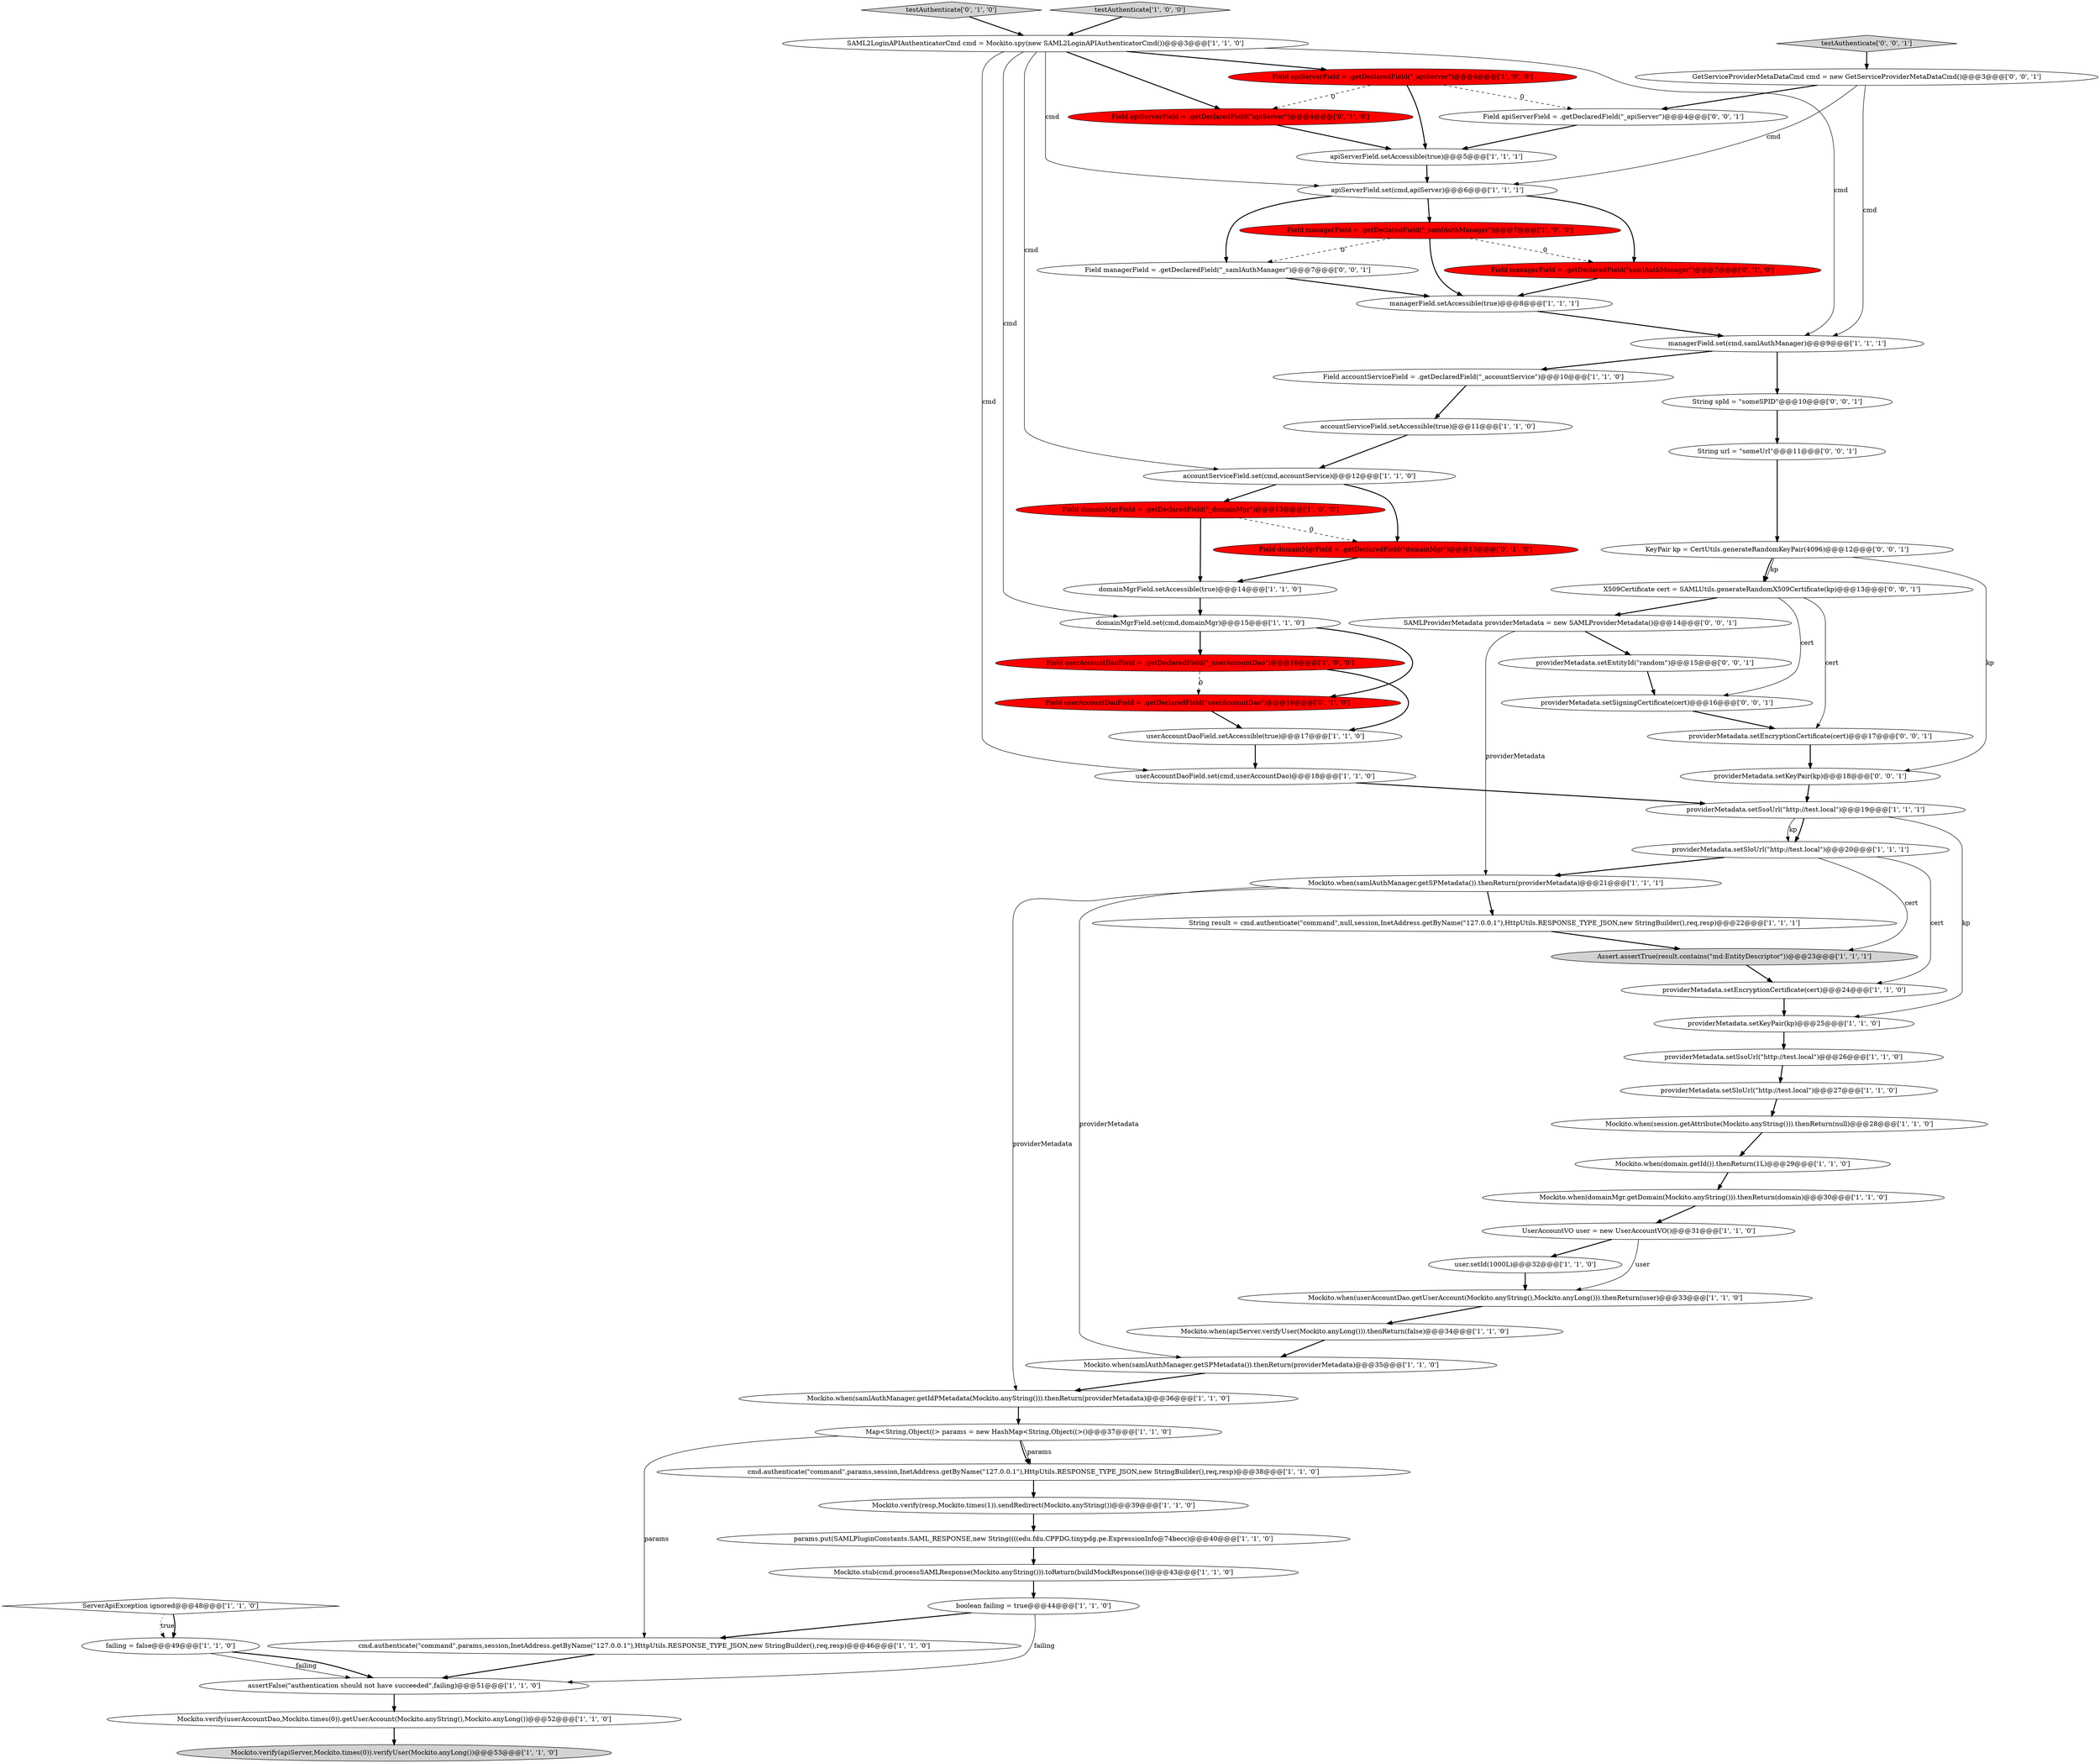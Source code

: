 digraph {
34 [style = filled, label = "Mockito.when(samlAuthManager.getIdPMetadata(Mockito.anyString())).thenReturn(providerMetadata)@@@36@@@['1', '1', '0']", fillcolor = white, shape = ellipse image = "AAA0AAABBB1BBB"];
26 [style = filled, label = "userAccountDaoField.setAccessible(true)@@@17@@@['1', '1', '0']", fillcolor = white, shape = ellipse image = "AAA0AAABBB1BBB"];
52 [style = filled, label = "providerMetadata.setKeyPair(kp)@@@18@@@['0', '0', '1']", fillcolor = white, shape = ellipse image = "AAA0AAABBB3BBB"];
54 [style = filled, label = "Field managerField = .getDeclaredField(\"_samlAuthManager\")@@@7@@@['0', '0', '1']", fillcolor = white, shape = ellipse image = "AAA0AAABBB3BBB"];
6 [style = filled, label = "providerMetadata.setEncryptionCertificate(cert)@@@24@@@['1', '1', '0']", fillcolor = white, shape = ellipse image = "AAA0AAABBB1BBB"];
17 [style = filled, label = "providerMetadata.setSloUrl(\"http://test.local\")@@@27@@@['1', '1', '0']", fillcolor = white, shape = ellipse image = "AAA0AAABBB1BBB"];
50 [style = filled, label = "testAuthenticate['0', '1', '0']", fillcolor = lightgray, shape = diamond image = "AAA0AAABBB2BBB"];
4 [style = filled, label = "Field managerField = .getDeclaredField(\"_samlAuthManager\")@@@7@@@['1', '0', '0']", fillcolor = red, shape = ellipse image = "AAA1AAABBB1BBB"];
14 [style = filled, label = "ServerApiException ignored@@@48@@@['1', '1', '0']", fillcolor = white, shape = diamond image = "AAA0AAABBB1BBB"];
40 [style = filled, label = "failing = false@@@49@@@['1', '1', '0']", fillcolor = white, shape = ellipse image = "AAA0AAABBB1BBB"];
25 [style = filled, label = "SAML2LoginAPIAuthenticatorCmd cmd = Mockito.spy(new SAML2LoginAPIAuthenticatorCmd())@@@3@@@['1', '1', '0']", fillcolor = white, shape = ellipse image = "AAA0AAABBB1BBB"];
9 [style = filled, label = "Mockito.when(domain.getId()).thenReturn(1L)@@@29@@@['1', '1', '0']", fillcolor = white, shape = ellipse image = "AAA0AAABBB1BBB"];
46 [style = filled, label = "assertFalse(\"authentication should not have succeeded\",failing)@@@51@@@['1', '1', '0']", fillcolor = white, shape = ellipse image = "AAA0AAABBB1BBB"];
3 [style = filled, label = "providerMetadata.setSsoUrl(\"http://test.local\")@@@26@@@['1', '1', '0']", fillcolor = white, shape = ellipse image = "AAA0AAABBB1BBB"];
22 [style = filled, label = "Mockito.verify(apiServer,Mockito.times(0)).verifyUser(Mockito.anyLong())@@@53@@@['1', '1', '0']", fillcolor = lightgray, shape = ellipse image = "AAA0AAABBB1BBB"];
41 [style = filled, label = "Field domainMgrField = .getDeclaredField(\"_domainMgr\")@@@13@@@['1', '0', '0']", fillcolor = red, shape = ellipse image = "AAA1AAABBB1BBB"];
11 [style = filled, label = "Assert.assertTrue(result.contains(\"md:EntityDescriptor\"))@@@23@@@['1', '1', '1']", fillcolor = lightgray, shape = ellipse image = "AAA0AAABBB1BBB"];
13 [style = filled, label = "Mockito.stub(cmd.processSAMLResponse(Mockito.anyString())).toReturn(buildMockResponse())@@@43@@@['1', '1', '0']", fillcolor = white, shape = ellipse image = "AAA0AAABBB1BBB"];
2 [style = filled, label = "managerField.setAccessible(true)@@@8@@@['1', '1', '1']", fillcolor = white, shape = ellipse image = "AAA0AAABBB1BBB"];
23 [style = filled, label = "Mockito.when(domainMgr.getDomain(Mockito.anyString())).thenReturn(domain)@@@30@@@['1', '1', '0']", fillcolor = white, shape = ellipse image = "AAA0AAABBB1BBB"];
32 [style = filled, label = "Mockito.verify(resp,Mockito.times(1)).sendRedirect(Mockito.anyString())@@@39@@@['1', '1', '0']", fillcolor = white, shape = ellipse image = "AAA0AAABBB1BBB"];
63 [style = filled, label = "providerMetadata.setSigningCertificate(cert)@@@16@@@['0', '0', '1']", fillcolor = white, shape = ellipse image = "AAA0AAABBB3BBB"];
16 [style = filled, label = "providerMetadata.setKeyPair(kp)@@@25@@@['1', '1', '0']", fillcolor = white, shape = ellipse image = "AAA0AAABBB1BBB"];
49 [style = filled, label = "Field userAccountDaoField = .getDeclaredField(\"userAccountDao\")@@@16@@@['0', '1', '0']", fillcolor = red, shape = ellipse image = "AAA1AAABBB2BBB"];
28 [style = filled, label = "Mockito.when(samlAuthManager.getSPMetadata()).thenReturn(providerMetadata)@@@35@@@['1', '1', '0']", fillcolor = white, shape = ellipse image = "AAA0AAABBB1BBB"];
51 [style = filled, label = "Field apiServerField = .getDeclaredField(\"apiServer\")@@@4@@@['0', '1', '0']", fillcolor = red, shape = ellipse image = "AAA1AAABBB2BBB"];
12 [style = filled, label = "Field apiServerField = .getDeclaredField(\"_apiServer\")@@@4@@@['1', '0', '0']", fillcolor = red, shape = ellipse image = "AAA1AAABBB1BBB"];
0 [style = filled, label = "providerMetadata.setSsoUrl(\"http://test.local\")@@@19@@@['1', '1', '1']", fillcolor = white, shape = ellipse image = "AAA0AAABBB1BBB"];
18 [style = filled, label = "apiServerField.setAccessible(true)@@@5@@@['1', '1', '1']", fillcolor = white, shape = ellipse image = "AAA0AAABBB1BBB"];
47 [style = filled, label = "Field domainMgrField = .getDeclaredField(\"domainMgr\")@@@13@@@['0', '1', '0']", fillcolor = red, shape = ellipse image = "AAA1AAABBB2BBB"];
37 [style = filled, label = "Map<String,Object((> params = new HashMap<String,Object((>()@@@37@@@['1', '1', '0']", fillcolor = white, shape = ellipse image = "AAA0AAABBB1BBB"];
5 [style = filled, label = "cmd.authenticate(\"command\",params,session,InetAddress.getByName(\"127.0.0.1\"),HttpUtils.RESPONSE_TYPE_JSON,new StringBuilder(),req,resp)@@@38@@@['1', '1', '0']", fillcolor = white, shape = ellipse image = "AAA0AAABBB1BBB"];
30 [style = filled, label = "managerField.set(cmd,samlAuthManager)@@@9@@@['1', '1', '1']", fillcolor = white, shape = ellipse image = "AAA0AAABBB1BBB"];
42 [style = filled, label = "domainMgrField.set(cmd,domainMgr)@@@15@@@['1', '1', '0']", fillcolor = white, shape = ellipse image = "AAA0AAABBB1BBB"];
39 [style = filled, label = "accountServiceField.set(cmd,accountService)@@@12@@@['1', '1', '0']", fillcolor = white, shape = ellipse image = "AAA0AAABBB1BBB"];
57 [style = filled, label = "GetServiceProviderMetaDataCmd cmd = new GetServiceProviderMetaDataCmd()@@@3@@@['0', '0', '1']", fillcolor = white, shape = ellipse image = "AAA0AAABBB3BBB"];
64 [style = filled, label = "String spId = \"someSPID\"@@@10@@@['0', '0', '1']", fillcolor = white, shape = ellipse image = "AAA0AAABBB3BBB"];
19 [style = filled, label = "Mockito.when(session.getAttribute(Mockito.anyString())).thenReturn(null)@@@28@@@['1', '1', '0']", fillcolor = white, shape = ellipse image = "AAA0AAABBB1BBB"];
38 [style = filled, label = "userAccountDaoField.set(cmd,userAccountDao)@@@18@@@['1', '1', '0']", fillcolor = white, shape = ellipse image = "AAA0AAABBB1BBB"];
55 [style = filled, label = "KeyPair kp = CertUtils.generateRandomKeyPair(4096)@@@12@@@['0', '0', '1']", fillcolor = white, shape = ellipse image = "AAA0AAABBB3BBB"];
7 [style = filled, label = "Mockito.verify(userAccountDao,Mockito.times(0)).getUserAccount(Mockito.anyString(),Mockito.anyLong())@@@52@@@['1', '1', '0']", fillcolor = white, shape = ellipse image = "AAA0AAABBB1BBB"];
44 [style = filled, label = "Mockito.when(apiServer.verifyUser(Mockito.anyLong())).thenReturn(false)@@@34@@@['1', '1', '0']", fillcolor = white, shape = ellipse image = "AAA0AAABBB1BBB"];
10 [style = filled, label = "accountServiceField.setAccessible(true)@@@11@@@['1', '1', '0']", fillcolor = white, shape = ellipse image = "AAA0AAABBB1BBB"];
15 [style = filled, label = "domainMgrField.setAccessible(true)@@@14@@@['1', '1', '0']", fillcolor = white, shape = ellipse image = "AAA0AAABBB1BBB"];
53 [style = filled, label = "Field apiServerField = .getDeclaredField(\"_apiServer\")@@@4@@@['0', '0', '1']", fillcolor = white, shape = ellipse image = "AAA0AAABBB3BBB"];
20 [style = filled, label = "boolean failing = true@@@44@@@['1', '1', '0']", fillcolor = white, shape = ellipse image = "AAA0AAABBB1BBB"];
60 [style = filled, label = "X509Certificate cert = SAMLUtils.generateRandomX509Certificate(kp)@@@13@@@['0', '0', '1']", fillcolor = white, shape = ellipse image = "AAA0AAABBB3BBB"];
21 [style = filled, label = "UserAccountVO user = new UserAccountVO()@@@31@@@['1', '1', '0']", fillcolor = white, shape = ellipse image = "AAA0AAABBB1BBB"];
1 [style = filled, label = "user.setId(1000L)@@@32@@@['1', '1', '0']", fillcolor = white, shape = ellipse image = "AAA0AAABBB1BBB"];
29 [style = filled, label = "cmd.authenticate(\"command\",params,session,InetAddress.getByName(\"127.0.0.1\"),HttpUtils.RESPONSE_TYPE_JSON,new StringBuilder(),req,resp)@@@46@@@['1', '1', '0']", fillcolor = white, shape = ellipse image = "AAA0AAABBB1BBB"];
31 [style = filled, label = "Mockito.when(samlAuthManager.getSPMetadata()).thenReturn(providerMetadata)@@@21@@@['1', '1', '1']", fillcolor = white, shape = ellipse image = "AAA0AAABBB1BBB"];
33 [style = filled, label = "Mockito.when(userAccountDao.getUserAccount(Mockito.anyString(),Mockito.anyLong())).thenReturn(user)@@@33@@@['1', '1', '0']", fillcolor = white, shape = ellipse image = "AAA0AAABBB1BBB"];
62 [style = filled, label = "testAuthenticate['0', '0', '1']", fillcolor = lightgray, shape = diamond image = "AAA0AAABBB3BBB"];
59 [style = filled, label = "String url = \"someUrl\"@@@11@@@['0', '0', '1']", fillcolor = white, shape = ellipse image = "AAA0AAABBB3BBB"];
8 [style = filled, label = "apiServerField.set(cmd,apiServer)@@@6@@@['1', '1', '1']", fillcolor = white, shape = ellipse image = "AAA0AAABBB1BBB"];
45 [style = filled, label = "params.put(SAMLPluginConstants.SAML_RESPONSE,new String((((edu.fdu.CPPDG.tinypdg.pe.ExpressionInfo@74becc)@@@40@@@['1', '1', '0']", fillcolor = white, shape = ellipse image = "AAA0AAABBB1BBB"];
56 [style = filled, label = "SAMLProviderMetadata providerMetadata = new SAMLProviderMetadata()@@@14@@@['0', '0', '1']", fillcolor = white, shape = ellipse image = "AAA0AAABBB3BBB"];
35 [style = filled, label = "Field userAccountDaoField = .getDeclaredField(\"_userAccountDao\")@@@16@@@['1', '0', '0']", fillcolor = red, shape = ellipse image = "AAA1AAABBB1BBB"];
27 [style = filled, label = "Field accountServiceField = .getDeclaredField(\"_accountService\")@@@10@@@['1', '1', '0']", fillcolor = white, shape = ellipse image = "AAA0AAABBB1BBB"];
36 [style = filled, label = "testAuthenticate['1', '0', '0']", fillcolor = lightgray, shape = diamond image = "AAA0AAABBB1BBB"];
43 [style = filled, label = "String result = cmd.authenticate(\"command\",null,session,InetAddress.getByName(\"127.0.0.1\"),HttpUtils.RESPONSE_TYPE_JSON,new StringBuilder(),req,resp)@@@22@@@['1', '1', '1']", fillcolor = white, shape = ellipse image = "AAA0AAABBB1BBB"];
24 [style = filled, label = "providerMetadata.setSloUrl(\"http://test.local\")@@@20@@@['1', '1', '1']", fillcolor = white, shape = ellipse image = "AAA0AAABBB1BBB"];
48 [style = filled, label = "Field managerField = .getDeclaredField(\"samlAuthManager\")@@@7@@@['0', '1', '0']", fillcolor = red, shape = ellipse image = "AAA1AAABBB2BBB"];
61 [style = filled, label = "providerMetadata.setEncryptionCertificate(cert)@@@17@@@['0', '0', '1']", fillcolor = white, shape = ellipse image = "AAA0AAABBB3BBB"];
58 [style = filled, label = "providerMetadata.setEntityId(\"random\")@@@15@@@['0', '0', '1']", fillcolor = white, shape = ellipse image = "AAA0AAABBB3BBB"];
41->15 [style = bold, label=""];
0->16 [style = solid, label="kp"];
57->8 [style = solid, label="cmd"];
40->46 [style = solid, label="failing"];
25->39 [style = solid, label="cmd"];
37->5 [style = bold, label=""];
31->34 [style = solid, label="providerMetadata"];
1->33 [style = bold, label=""];
10->39 [style = bold, label=""];
19->9 [style = bold, label=""];
0->24 [style = bold, label=""];
29->46 [style = bold, label=""];
21->1 [style = bold, label=""];
46->7 [style = bold, label=""];
12->18 [style = bold, label=""];
21->33 [style = solid, label="user"];
39->47 [style = bold, label=""];
8->4 [style = bold, label=""];
4->54 [style = dashed, label="0"];
33->44 [style = bold, label=""];
25->51 [style = bold, label=""];
55->60 [style = bold, label=""];
16->3 [style = bold, label=""];
35->49 [style = dashed, label="0"];
48->2 [style = bold, label=""];
30->27 [style = bold, label=""];
61->52 [style = bold, label=""];
4->2 [style = bold, label=""];
43->11 [style = bold, label=""];
24->6 [style = solid, label="cert"];
56->58 [style = bold, label=""];
58->63 [style = bold, label=""];
36->25 [style = bold, label=""];
52->0 [style = bold, label=""];
54->2 [style = bold, label=""];
38->0 [style = bold, label=""];
51->18 [style = bold, label=""];
59->55 [style = bold, label=""];
39->41 [style = bold, label=""];
57->53 [style = bold, label=""];
60->61 [style = solid, label="cert"];
60->56 [style = bold, label=""];
25->42 [style = solid, label="cmd"];
25->38 [style = solid, label="cmd"];
64->59 [style = bold, label=""];
55->60 [style = solid, label="kp"];
12->53 [style = dashed, label="0"];
14->40 [style = dotted, label="true"];
5->32 [style = bold, label=""];
7->22 [style = bold, label=""];
57->30 [style = solid, label="cmd"];
30->64 [style = bold, label=""];
0->24 [style = solid, label="kp"];
24->31 [style = bold, label=""];
27->10 [style = bold, label=""];
31->43 [style = bold, label=""];
3->17 [style = bold, label=""];
56->31 [style = solid, label="providerMetadata"];
55->52 [style = solid, label="kp"];
18->8 [style = bold, label=""];
63->61 [style = bold, label=""];
8->54 [style = bold, label=""];
4->48 [style = dashed, label="0"];
41->47 [style = dashed, label="0"];
35->26 [style = bold, label=""];
32->45 [style = bold, label=""];
37->5 [style = solid, label="params"];
47->15 [style = bold, label=""];
28->34 [style = bold, label=""];
20->29 [style = bold, label=""];
31->28 [style = solid, label="providerMetadata"];
60->63 [style = solid, label="cert"];
53->18 [style = bold, label=""];
12->51 [style = dashed, label="0"];
11->6 [style = bold, label=""];
37->29 [style = solid, label="params"];
45->13 [style = bold, label=""];
62->57 [style = bold, label=""];
17->19 [style = bold, label=""];
50->25 [style = bold, label=""];
42->35 [style = bold, label=""];
40->46 [style = bold, label=""];
26->38 [style = bold, label=""];
9->23 [style = bold, label=""];
8->48 [style = bold, label=""];
25->30 [style = solid, label="cmd"];
15->42 [style = bold, label=""];
23->21 [style = bold, label=""];
25->12 [style = bold, label=""];
34->37 [style = bold, label=""];
6->16 [style = bold, label=""];
20->46 [style = solid, label="failing"];
44->28 [style = bold, label=""];
25->8 [style = solid, label="cmd"];
42->49 [style = bold, label=""];
49->26 [style = bold, label=""];
2->30 [style = bold, label=""];
14->40 [style = bold, label=""];
13->20 [style = bold, label=""];
24->11 [style = solid, label="cert"];
}
